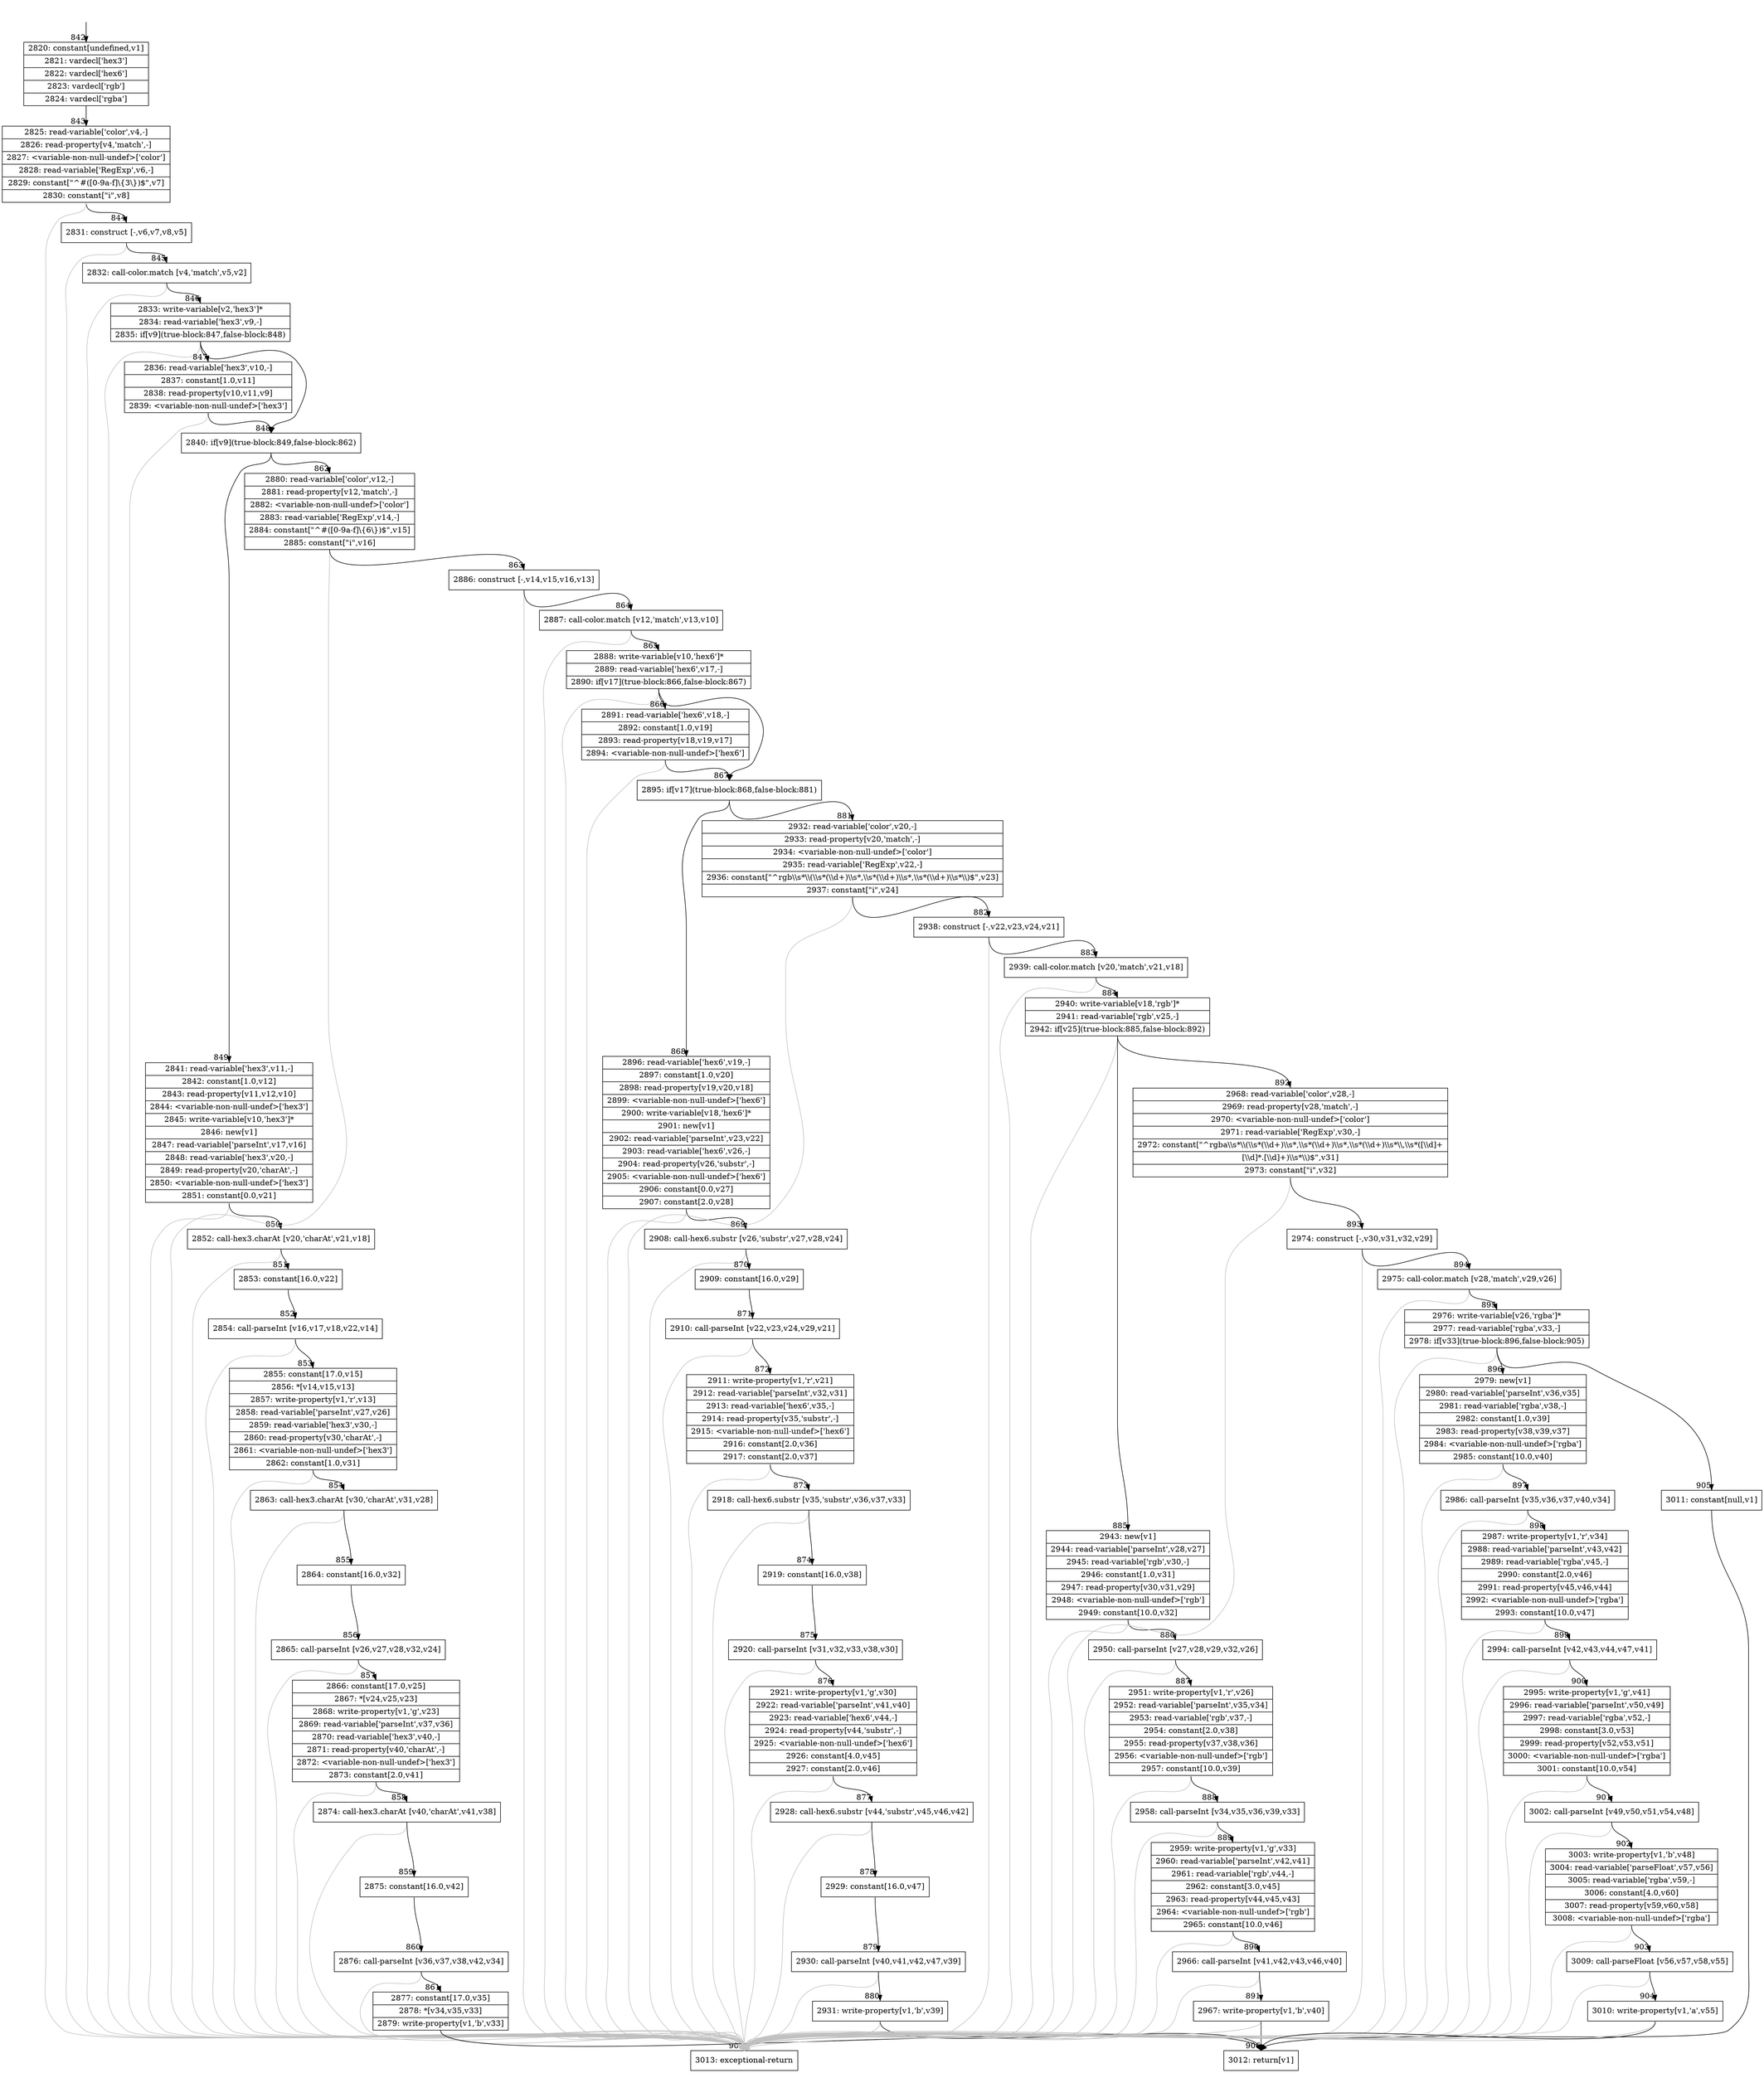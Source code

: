 digraph {
rankdir="TD"
BB_entry53[shape=none,label=""];
BB_entry53 -> BB842 [tailport=s, headport=n, headlabel="    842"]
BB842 [shape=record label="{2820: constant[undefined,v1]|2821: vardecl['hex3']|2822: vardecl['hex6']|2823: vardecl['rgb']|2824: vardecl['rgba']}" ] 
BB842 -> BB843 [tailport=s, headport=n, headlabel="      843"]
BB843 [shape=record label="{2825: read-variable['color',v4,-]|2826: read-property[v4,'match',-]|2827: \<variable-non-null-undef\>['color']|2828: read-variable['RegExp',v6,-]|2829: constant[\"^#([0-9a-f]\\\{3\\\})$\",v7]|2830: constant[\"i\",v8]}" ] 
BB843 -> BB844 [tailport=s, headport=n, headlabel="      844"]
BB843 -> BB907 [tailport=s, headport=n, color=gray, headlabel="      907"]
BB844 [shape=record label="{2831: construct [-,v6,v7,v8,v5]}" ] 
BB844 -> BB845 [tailport=s, headport=n, headlabel="      845"]
BB844 -> BB907 [tailport=s, headport=n, color=gray]
BB845 [shape=record label="{2832: call-color.match [v4,'match',v5,v2]}" ] 
BB845 -> BB846 [tailport=s, headport=n, headlabel="      846"]
BB845 -> BB907 [tailport=s, headport=n, color=gray]
BB846 [shape=record label="{2833: write-variable[v2,'hex3']*|2834: read-variable['hex3',v9,-]|2835: if[v9](true-block:847,false-block:848)}" ] 
BB846 -> BB848 [tailport=s, headport=n, headlabel="      848"]
BB846 -> BB847 [tailport=s, headport=n, headlabel="      847"]
BB846 -> BB907 [tailport=s, headport=n, color=gray]
BB847 [shape=record label="{2836: read-variable['hex3',v10,-]|2837: constant[1.0,v11]|2838: read-property[v10,v11,v9]|2839: \<variable-non-null-undef\>['hex3']}" ] 
BB847 -> BB848 [tailport=s, headport=n]
BB847 -> BB907 [tailport=s, headport=n, color=gray]
BB848 [shape=record label="{2840: if[v9](true-block:849,false-block:862)}" ] 
BB848 -> BB849 [tailport=s, headport=n, headlabel="      849"]
BB848 -> BB862 [tailport=s, headport=n, headlabel="      862"]
BB849 [shape=record label="{2841: read-variable['hex3',v11,-]|2842: constant[1.0,v12]|2843: read-property[v11,v12,v10]|2844: \<variable-non-null-undef\>['hex3']|2845: write-variable[v10,'hex3']*|2846: new[v1]|2847: read-variable['parseInt',v17,v16]|2848: read-variable['hex3',v20,-]|2849: read-property[v20,'charAt',-]|2850: \<variable-non-null-undef\>['hex3']|2851: constant[0.0,v21]}" ] 
BB849 -> BB850 [tailport=s, headport=n, headlabel="      850"]
BB849 -> BB907 [tailport=s, headport=n, color=gray]
BB850 [shape=record label="{2852: call-hex3.charAt [v20,'charAt',v21,v18]}" ] 
BB850 -> BB851 [tailport=s, headport=n, headlabel="      851"]
BB850 -> BB907 [tailport=s, headport=n, color=gray]
BB851 [shape=record label="{2853: constant[16.0,v22]}" ] 
BB851 -> BB852 [tailport=s, headport=n, headlabel="      852"]
BB852 [shape=record label="{2854: call-parseInt [v16,v17,v18,v22,v14]}" ] 
BB852 -> BB853 [tailport=s, headport=n, headlabel="      853"]
BB852 -> BB907 [tailport=s, headport=n, color=gray]
BB853 [shape=record label="{2855: constant[17.0,v15]|2856: *[v14,v15,v13]|2857: write-property[v1,'r',v13]|2858: read-variable['parseInt',v27,v26]|2859: read-variable['hex3',v30,-]|2860: read-property[v30,'charAt',-]|2861: \<variable-non-null-undef\>['hex3']|2862: constant[1.0,v31]}" ] 
BB853 -> BB854 [tailport=s, headport=n, headlabel="      854"]
BB853 -> BB907 [tailport=s, headport=n, color=gray]
BB854 [shape=record label="{2863: call-hex3.charAt [v30,'charAt',v31,v28]}" ] 
BB854 -> BB855 [tailport=s, headport=n, headlabel="      855"]
BB854 -> BB907 [tailport=s, headport=n, color=gray]
BB855 [shape=record label="{2864: constant[16.0,v32]}" ] 
BB855 -> BB856 [tailport=s, headport=n, headlabel="      856"]
BB856 [shape=record label="{2865: call-parseInt [v26,v27,v28,v32,v24]}" ] 
BB856 -> BB857 [tailport=s, headport=n, headlabel="      857"]
BB856 -> BB907 [tailport=s, headport=n, color=gray]
BB857 [shape=record label="{2866: constant[17.0,v25]|2867: *[v24,v25,v23]|2868: write-property[v1,'g',v23]|2869: read-variable['parseInt',v37,v36]|2870: read-variable['hex3',v40,-]|2871: read-property[v40,'charAt',-]|2872: \<variable-non-null-undef\>['hex3']|2873: constant[2.0,v41]}" ] 
BB857 -> BB858 [tailport=s, headport=n, headlabel="      858"]
BB857 -> BB907 [tailport=s, headport=n, color=gray]
BB858 [shape=record label="{2874: call-hex3.charAt [v40,'charAt',v41,v38]}" ] 
BB858 -> BB859 [tailport=s, headport=n, headlabel="      859"]
BB858 -> BB907 [tailport=s, headport=n, color=gray]
BB859 [shape=record label="{2875: constant[16.0,v42]}" ] 
BB859 -> BB860 [tailport=s, headport=n, headlabel="      860"]
BB860 [shape=record label="{2876: call-parseInt [v36,v37,v38,v42,v34]}" ] 
BB860 -> BB861 [tailport=s, headport=n, headlabel="      861"]
BB860 -> BB907 [tailport=s, headport=n, color=gray]
BB861 [shape=record label="{2877: constant[17.0,v35]|2878: *[v34,v35,v33]|2879: write-property[v1,'b',v33]}" ] 
BB861 -> BB906 [tailport=s, headport=n, headlabel="      906"]
BB861 -> BB907 [tailport=s, headport=n, color=gray]
BB862 [shape=record label="{2880: read-variable['color',v12,-]|2881: read-property[v12,'match',-]|2882: \<variable-non-null-undef\>['color']|2883: read-variable['RegExp',v14,-]|2884: constant[\"^#([0-9a-f]\\\{6\\\})$\",v15]|2885: constant[\"i\",v16]}" ] 
BB862 -> BB863 [tailport=s, headport=n, headlabel="      863"]
BB862 -> BB907 [tailport=s, headport=n, color=gray]
BB863 [shape=record label="{2886: construct [-,v14,v15,v16,v13]}" ] 
BB863 -> BB864 [tailport=s, headport=n, headlabel="      864"]
BB863 -> BB907 [tailport=s, headport=n, color=gray]
BB864 [shape=record label="{2887: call-color.match [v12,'match',v13,v10]}" ] 
BB864 -> BB865 [tailport=s, headport=n, headlabel="      865"]
BB864 -> BB907 [tailport=s, headport=n, color=gray]
BB865 [shape=record label="{2888: write-variable[v10,'hex6']*|2889: read-variable['hex6',v17,-]|2890: if[v17](true-block:866,false-block:867)}" ] 
BB865 -> BB867 [tailport=s, headport=n, headlabel="      867"]
BB865 -> BB866 [tailport=s, headport=n, headlabel="      866"]
BB865 -> BB907 [tailport=s, headport=n, color=gray]
BB866 [shape=record label="{2891: read-variable['hex6',v18,-]|2892: constant[1.0,v19]|2893: read-property[v18,v19,v17]|2894: \<variable-non-null-undef\>['hex6']}" ] 
BB866 -> BB867 [tailport=s, headport=n]
BB866 -> BB907 [tailport=s, headport=n, color=gray]
BB867 [shape=record label="{2895: if[v17](true-block:868,false-block:881)}" ] 
BB867 -> BB868 [tailport=s, headport=n, headlabel="      868"]
BB867 -> BB881 [tailport=s, headport=n, headlabel="      881"]
BB868 [shape=record label="{2896: read-variable['hex6',v19,-]|2897: constant[1.0,v20]|2898: read-property[v19,v20,v18]|2899: \<variable-non-null-undef\>['hex6']|2900: write-variable[v18,'hex6']*|2901: new[v1]|2902: read-variable['parseInt',v23,v22]|2903: read-variable['hex6',v26,-]|2904: read-property[v26,'substr',-]|2905: \<variable-non-null-undef\>['hex6']|2906: constant[0.0,v27]|2907: constant[2.0,v28]}" ] 
BB868 -> BB869 [tailport=s, headport=n, headlabel="      869"]
BB868 -> BB907 [tailport=s, headport=n, color=gray]
BB869 [shape=record label="{2908: call-hex6.substr [v26,'substr',v27,v28,v24]}" ] 
BB869 -> BB870 [tailport=s, headport=n, headlabel="      870"]
BB869 -> BB907 [tailport=s, headport=n, color=gray]
BB870 [shape=record label="{2909: constant[16.0,v29]}" ] 
BB870 -> BB871 [tailport=s, headport=n, headlabel="      871"]
BB871 [shape=record label="{2910: call-parseInt [v22,v23,v24,v29,v21]}" ] 
BB871 -> BB872 [tailport=s, headport=n, headlabel="      872"]
BB871 -> BB907 [tailport=s, headport=n, color=gray]
BB872 [shape=record label="{2911: write-property[v1,'r',v21]|2912: read-variable['parseInt',v32,v31]|2913: read-variable['hex6',v35,-]|2914: read-property[v35,'substr',-]|2915: \<variable-non-null-undef\>['hex6']|2916: constant[2.0,v36]|2917: constant[2.0,v37]}" ] 
BB872 -> BB873 [tailport=s, headport=n, headlabel="      873"]
BB872 -> BB907 [tailport=s, headport=n, color=gray]
BB873 [shape=record label="{2918: call-hex6.substr [v35,'substr',v36,v37,v33]}" ] 
BB873 -> BB874 [tailport=s, headport=n, headlabel="      874"]
BB873 -> BB907 [tailport=s, headport=n, color=gray]
BB874 [shape=record label="{2919: constant[16.0,v38]}" ] 
BB874 -> BB875 [tailport=s, headport=n, headlabel="      875"]
BB875 [shape=record label="{2920: call-parseInt [v31,v32,v33,v38,v30]}" ] 
BB875 -> BB876 [tailport=s, headport=n, headlabel="      876"]
BB875 -> BB907 [tailport=s, headport=n, color=gray]
BB876 [shape=record label="{2921: write-property[v1,'g',v30]|2922: read-variable['parseInt',v41,v40]|2923: read-variable['hex6',v44,-]|2924: read-property[v44,'substr',-]|2925: \<variable-non-null-undef\>['hex6']|2926: constant[4.0,v45]|2927: constant[2.0,v46]}" ] 
BB876 -> BB877 [tailport=s, headport=n, headlabel="      877"]
BB876 -> BB907 [tailport=s, headport=n, color=gray]
BB877 [shape=record label="{2928: call-hex6.substr [v44,'substr',v45,v46,v42]}" ] 
BB877 -> BB878 [tailport=s, headport=n, headlabel="      878"]
BB877 -> BB907 [tailport=s, headport=n, color=gray]
BB878 [shape=record label="{2929: constant[16.0,v47]}" ] 
BB878 -> BB879 [tailport=s, headport=n, headlabel="      879"]
BB879 [shape=record label="{2930: call-parseInt [v40,v41,v42,v47,v39]}" ] 
BB879 -> BB880 [tailport=s, headport=n, headlabel="      880"]
BB879 -> BB907 [tailport=s, headport=n, color=gray]
BB880 [shape=record label="{2931: write-property[v1,'b',v39]}" ] 
BB880 -> BB906 [tailport=s, headport=n]
BB880 -> BB907 [tailport=s, headport=n, color=gray]
BB881 [shape=record label="{2932: read-variable['color',v20,-]|2933: read-property[v20,'match',-]|2934: \<variable-non-null-undef\>['color']|2935: read-variable['RegExp',v22,-]|2936: constant[\"^rgb\\\\s*\\\\(\\\\s*(\\\\d+)\\\\s*,\\\\s*(\\\\d+)\\\\s*,\\\\s*(\\\\d+)\\\\s*\\\\)$\",v23]|2937: constant[\"i\",v24]}" ] 
BB881 -> BB882 [tailport=s, headport=n, headlabel="      882"]
BB881 -> BB907 [tailport=s, headport=n, color=gray]
BB882 [shape=record label="{2938: construct [-,v22,v23,v24,v21]}" ] 
BB882 -> BB883 [tailport=s, headport=n, headlabel="      883"]
BB882 -> BB907 [tailport=s, headport=n, color=gray]
BB883 [shape=record label="{2939: call-color.match [v20,'match',v21,v18]}" ] 
BB883 -> BB884 [tailport=s, headport=n, headlabel="      884"]
BB883 -> BB907 [tailport=s, headport=n, color=gray]
BB884 [shape=record label="{2940: write-variable[v18,'rgb']*|2941: read-variable['rgb',v25,-]|2942: if[v25](true-block:885,false-block:892)}" ] 
BB884 -> BB885 [tailport=s, headport=n, headlabel="      885"]
BB884 -> BB892 [tailport=s, headport=n, headlabel="      892"]
BB884 -> BB907 [tailport=s, headport=n, color=gray]
BB885 [shape=record label="{2943: new[v1]|2944: read-variable['parseInt',v28,v27]|2945: read-variable['rgb',v30,-]|2946: constant[1.0,v31]|2947: read-property[v30,v31,v29]|2948: \<variable-non-null-undef\>['rgb']|2949: constant[10.0,v32]}" ] 
BB885 -> BB886 [tailport=s, headport=n, headlabel="      886"]
BB885 -> BB907 [tailport=s, headport=n, color=gray]
BB886 [shape=record label="{2950: call-parseInt [v27,v28,v29,v32,v26]}" ] 
BB886 -> BB887 [tailport=s, headport=n, headlabel="      887"]
BB886 -> BB907 [tailport=s, headport=n, color=gray]
BB887 [shape=record label="{2951: write-property[v1,'r',v26]|2952: read-variable['parseInt',v35,v34]|2953: read-variable['rgb',v37,-]|2954: constant[2.0,v38]|2955: read-property[v37,v38,v36]|2956: \<variable-non-null-undef\>['rgb']|2957: constant[10.0,v39]}" ] 
BB887 -> BB888 [tailport=s, headport=n, headlabel="      888"]
BB887 -> BB907 [tailport=s, headport=n, color=gray]
BB888 [shape=record label="{2958: call-parseInt [v34,v35,v36,v39,v33]}" ] 
BB888 -> BB889 [tailport=s, headport=n, headlabel="      889"]
BB888 -> BB907 [tailport=s, headport=n, color=gray]
BB889 [shape=record label="{2959: write-property[v1,'g',v33]|2960: read-variable['parseInt',v42,v41]|2961: read-variable['rgb',v44,-]|2962: constant[3.0,v45]|2963: read-property[v44,v45,v43]|2964: \<variable-non-null-undef\>['rgb']|2965: constant[10.0,v46]}" ] 
BB889 -> BB890 [tailport=s, headport=n, headlabel="      890"]
BB889 -> BB907 [tailport=s, headport=n, color=gray]
BB890 [shape=record label="{2966: call-parseInt [v41,v42,v43,v46,v40]}" ] 
BB890 -> BB891 [tailport=s, headport=n, headlabel="      891"]
BB890 -> BB907 [tailport=s, headport=n, color=gray]
BB891 [shape=record label="{2967: write-property[v1,'b',v40]}" ] 
BB891 -> BB906 [tailport=s, headport=n]
BB891 -> BB907 [tailport=s, headport=n, color=gray]
BB892 [shape=record label="{2968: read-variable['color',v28,-]|2969: read-property[v28,'match',-]|2970: \<variable-non-null-undef\>['color']|2971: read-variable['RegExp',v30,-]|2972: constant[\"^rgba\\\\s*\\\\(\\\\s*(\\\\d+)\\\\s*,\\\\s*(\\\\d+)\\\\s*,\\\\s*(\\\\d+)\\\\s*\\\\,\\\\s*([\\\\d]+|[\\\\d]*.[\\\\d]+)\\\\s*\\\\)$\",v31]|2973: constant[\"i\",v32]}" ] 
BB892 -> BB893 [tailport=s, headport=n, headlabel="      893"]
BB892 -> BB907 [tailport=s, headport=n, color=gray]
BB893 [shape=record label="{2974: construct [-,v30,v31,v32,v29]}" ] 
BB893 -> BB894 [tailport=s, headport=n, headlabel="      894"]
BB893 -> BB907 [tailport=s, headport=n, color=gray]
BB894 [shape=record label="{2975: call-color.match [v28,'match',v29,v26]}" ] 
BB894 -> BB895 [tailport=s, headport=n, headlabel="      895"]
BB894 -> BB907 [tailport=s, headport=n, color=gray]
BB895 [shape=record label="{2976: write-variable[v26,'rgba']*|2977: read-variable['rgba',v33,-]|2978: if[v33](true-block:896,false-block:905)}" ] 
BB895 -> BB896 [tailport=s, headport=n, headlabel="      896"]
BB895 -> BB905 [tailport=s, headport=n, headlabel="      905"]
BB895 -> BB907 [tailport=s, headport=n, color=gray]
BB896 [shape=record label="{2979: new[v1]|2980: read-variable['parseInt',v36,v35]|2981: read-variable['rgba',v38,-]|2982: constant[1.0,v39]|2983: read-property[v38,v39,v37]|2984: \<variable-non-null-undef\>['rgba']|2985: constant[10.0,v40]}" ] 
BB896 -> BB897 [tailport=s, headport=n, headlabel="      897"]
BB896 -> BB907 [tailport=s, headport=n, color=gray]
BB897 [shape=record label="{2986: call-parseInt [v35,v36,v37,v40,v34]}" ] 
BB897 -> BB898 [tailport=s, headport=n, headlabel="      898"]
BB897 -> BB907 [tailport=s, headport=n, color=gray]
BB898 [shape=record label="{2987: write-property[v1,'r',v34]|2988: read-variable['parseInt',v43,v42]|2989: read-variable['rgba',v45,-]|2990: constant[2.0,v46]|2991: read-property[v45,v46,v44]|2992: \<variable-non-null-undef\>['rgba']|2993: constant[10.0,v47]}" ] 
BB898 -> BB899 [tailport=s, headport=n, headlabel="      899"]
BB898 -> BB907 [tailport=s, headport=n, color=gray]
BB899 [shape=record label="{2994: call-parseInt [v42,v43,v44,v47,v41]}" ] 
BB899 -> BB900 [tailport=s, headport=n, headlabel="      900"]
BB899 -> BB907 [tailport=s, headport=n, color=gray]
BB900 [shape=record label="{2995: write-property[v1,'g',v41]|2996: read-variable['parseInt',v50,v49]|2997: read-variable['rgba',v52,-]|2998: constant[3.0,v53]|2999: read-property[v52,v53,v51]|3000: \<variable-non-null-undef\>['rgba']|3001: constant[10.0,v54]}" ] 
BB900 -> BB901 [tailport=s, headport=n, headlabel="      901"]
BB900 -> BB907 [tailport=s, headport=n, color=gray]
BB901 [shape=record label="{3002: call-parseInt [v49,v50,v51,v54,v48]}" ] 
BB901 -> BB902 [tailport=s, headport=n, headlabel="      902"]
BB901 -> BB907 [tailport=s, headport=n, color=gray]
BB902 [shape=record label="{3003: write-property[v1,'b',v48]|3004: read-variable['parseFloat',v57,v56]|3005: read-variable['rgba',v59,-]|3006: constant[4.0,v60]|3007: read-property[v59,v60,v58]|3008: \<variable-non-null-undef\>['rgba']}" ] 
BB902 -> BB903 [tailport=s, headport=n, headlabel="      903"]
BB902 -> BB907 [tailport=s, headport=n, color=gray]
BB903 [shape=record label="{3009: call-parseFloat [v56,v57,v58,v55]}" ] 
BB903 -> BB904 [tailport=s, headport=n, headlabel="      904"]
BB903 -> BB907 [tailport=s, headport=n, color=gray]
BB904 [shape=record label="{3010: write-property[v1,'a',v55]}" ] 
BB904 -> BB906 [tailport=s, headport=n]
BB904 -> BB907 [tailport=s, headport=n, color=gray]
BB905 [shape=record label="{3011: constant[null,v1]}" ] 
BB905 -> BB906 [tailport=s, headport=n]
BB906 [shape=record label="{3012: return[v1]}" ] 
BB907 [shape=record label="{3013: exceptional-return}" ] 
//#$~ 1188
}
